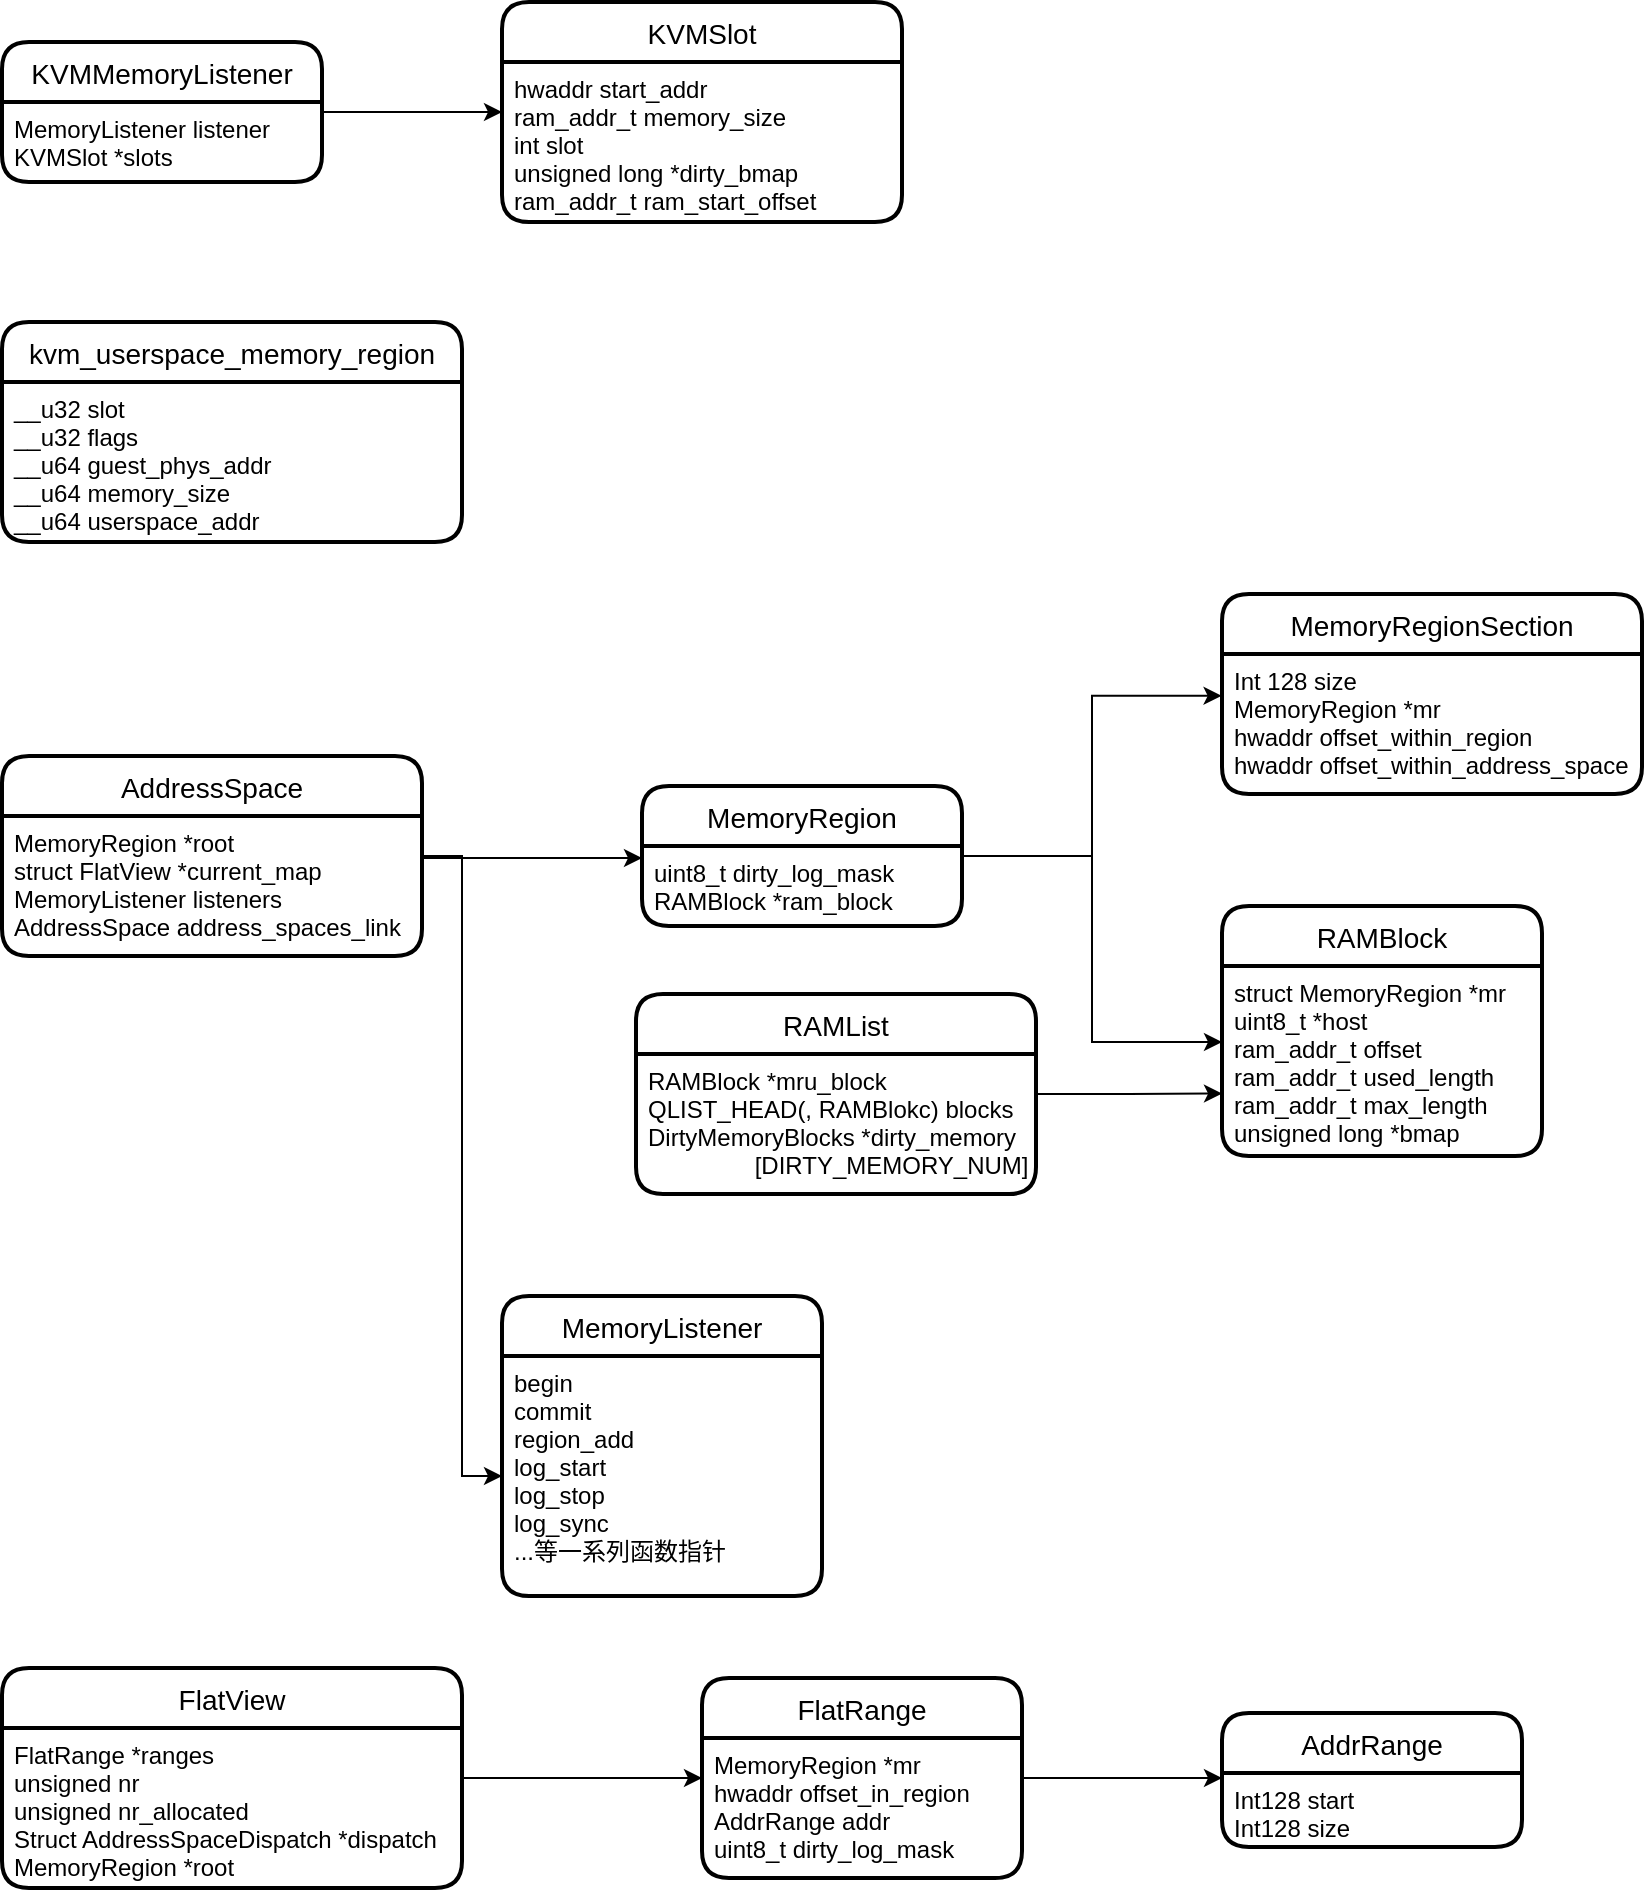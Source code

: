 <mxfile version="16.6.2" type="github" pages="2"><diagram id="FFm1CjLDhvsZAJ8UJkGk" name="qemu"><mxGraphModel dx="1102" dy="582" grid="1" gridSize="10" guides="1" tooltips="1" connect="1" arrows="1" fold="1" page="1" pageScale="1" pageWidth="827" pageHeight="1169" math="0" shadow="0"><root><mxCell id="0"/><mxCell id="1" parent="0"/><mxCell id="elSiB_iyrCa4nFJBdNDQ-5" value="" style="edgeStyle=orthogonalEdgeStyle;rounded=0;orthogonalLoop=1;jettySize=auto;html=1;entryX=0;entryY=0.5;entryDx=0;entryDy=0;" parent="1" source="SbdXYenPq5xae5jqd_Ih-22" target="elSiB_iyrCa4nFJBdNDQ-2" edge="1"><mxGeometry relative="1" as="geometry"><mxPoint x="215" y="697" as="targetPoint"/></mxGeometry></mxCell><mxCell id="SbdXYenPq5xae5jqd_Ih-22" value="AddressSpace" style="swimlane;childLayout=stackLayout;horizontal=1;startSize=30;horizontalStack=0;rounded=1;fontSize=14;fontStyle=0;strokeWidth=2;resizeParent=0;resizeLast=1;shadow=0;dashed=0;align=center;" parent="1" vertex="1"><mxGeometry x="110" y="497" width="210" height="100" as="geometry"/></mxCell><mxCell id="SbdXYenPq5xae5jqd_Ih-23" value="MemoryRegion *root&#xA;struct FlatView *current_map&#xA;MemoryListener listeners&#xA;AddressSpace address_spaces_link&#xA;" style="align=left;strokeColor=none;fillColor=none;spacingLeft=4;fontSize=12;verticalAlign=top;resizable=0;rotatable=0;part=1;" parent="SbdXYenPq5xae5jqd_Ih-22" vertex="1"><mxGeometry y="30" width="210" height="70" as="geometry"/></mxCell><mxCell id="MSrHvMbiz6i6o3Rqy8xf-26" value="" style="edgeStyle=orthogonalEdgeStyle;rounded=0;orthogonalLoop=1;jettySize=auto;html=1;entryX=-0.001;entryY=0.299;entryDx=0;entryDy=0;entryPerimeter=0;" parent="1" source="Jp5c128HgCXy6Zl3DQeJ-1" target="wUGpRDKcPO-MJknhLqAa-4" edge="1"><mxGeometry relative="1" as="geometry"><mxPoint x="710" y="547" as="targetPoint"/></mxGeometry></mxCell><mxCell id="MSrHvMbiz6i6o3Rqy8xf-34" value="" style="edgeStyle=orthogonalEdgeStyle;rounded=0;orthogonalLoop=1;jettySize=auto;html=1;entryX=0;entryY=0.4;entryDx=0;entryDy=0;entryPerimeter=0;" parent="1" source="Jp5c128HgCXy6Zl3DQeJ-1" target="MSrHvMbiz6i6o3Rqy8xf-29" edge="1"><mxGeometry relative="1" as="geometry"><mxPoint x="690" y="547" as="targetPoint"/></mxGeometry></mxCell><mxCell id="Jp5c128HgCXy6Zl3DQeJ-1" value="MemoryRegion" style="swimlane;childLayout=stackLayout;horizontal=1;startSize=30;horizontalStack=0;rounded=1;fontSize=14;fontStyle=0;strokeWidth=2;resizeParent=0;resizeLast=1;shadow=0;dashed=0;align=center;" parent="1" vertex="1"><mxGeometry x="430" y="512" width="160" height="70" as="geometry"/></mxCell><mxCell id="Jp5c128HgCXy6Zl3DQeJ-2" value="uint8_t dirty_log_mask&#xA;RAMBlock *ram_block" style="align=left;strokeColor=none;fillColor=none;spacingLeft=4;fontSize=12;verticalAlign=top;resizable=0;rotatable=0;part=1;" parent="Jp5c128HgCXy6Zl3DQeJ-1" vertex="1"><mxGeometry y="30" width="160" height="40" as="geometry"/></mxCell><mxCell id="wUGpRDKcPO-MJknhLqAa-1" value="KVMSlot" style="swimlane;childLayout=stackLayout;horizontal=1;startSize=30;horizontalStack=0;rounded=1;fontSize=14;fontStyle=0;strokeWidth=2;resizeParent=0;resizeLast=1;shadow=0;dashed=0;align=center;" parent="1" vertex="1"><mxGeometry x="360" y="120" width="200" height="110" as="geometry"/></mxCell><mxCell id="wUGpRDKcPO-MJknhLqAa-2" value="hwaddr start_addr&#xA;ram_addr_t memory_size&#xA;int slot&#xA;unsigned long *dirty_bmap&#xA;ram_addr_t ram_start_offset" style="align=left;strokeColor=none;fillColor=none;spacingLeft=4;fontSize=12;verticalAlign=top;resizable=0;rotatable=0;part=1;" parent="wUGpRDKcPO-MJknhLqAa-1" vertex="1"><mxGeometry y="30" width="200" height="80" as="geometry"/></mxCell><mxCell id="wUGpRDKcPO-MJknhLqAa-3" value="MemoryRegionSection" style="swimlane;childLayout=stackLayout;horizontal=1;startSize=30;horizontalStack=0;rounded=1;fontSize=14;fontStyle=0;strokeWidth=2;resizeParent=0;resizeLast=1;shadow=0;dashed=0;align=center;" parent="1" vertex="1"><mxGeometry x="720" y="416" width="210" height="100" as="geometry"/></mxCell><mxCell id="wUGpRDKcPO-MJknhLqAa-4" value="Int 128 size&#xA;MemoryRegion *mr&#xA;hwaddr offset_within_region&#xA;hwaddr offset_within_address_space" style="align=left;strokeColor=none;fillColor=none;spacingLeft=4;fontSize=12;verticalAlign=top;resizable=0;rotatable=0;part=1;" parent="wUGpRDKcPO-MJknhLqAa-3" vertex="1"><mxGeometry y="30" width="210" height="70" as="geometry"/></mxCell><mxCell id="MSrHvMbiz6i6o3Rqy8xf-18" value="" style="edgeStyle=orthogonalEdgeStyle;rounded=0;orthogonalLoop=1;jettySize=auto;html=1;" parent="1" source="wUGpRDKcPO-MJknhLqAa-5" edge="1"><mxGeometry relative="1" as="geometry"><mxPoint x="460" y="1008" as="targetPoint"/></mxGeometry></mxCell><mxCell id="wUGpRDKcPO-MJknhLqAa-5" value="FlatView" style="swimlane;childLayout=stackLayout;horizontal=1;startSize=30;horizontalStack=0;rounded=1;fontSize=14;fontStyle=0;strokeWidth=2;resizeParent=0;resizeLast=1;shadow=0;dashed=0;align=center;" parent="1" vertex="1"><mxGeometry x="110" y="953" width="230" height="110" as="geometry"/></mxCell><mxCell id="wUGpRDKcPO-MJknhLqAa-6" value="FlatRange *ranges&#xA;unsigned nr&#xA;unsigned nr_allocated&#xA;Struct AddressSpaceDispatch *dispatch&#xA;MemoryRegion *root&#xA;" style="align=left;strokeColor=none;fillColor=none;spacingLeft=4;fontSize=12;verticalAlign=top;resizable=0;rotatable=0;part=1;" parent="wUGpRDKcPO-MJknhLqAa-5" vertex="1"><mxGeometry y="30" width="230" height="80" as="geometry"/></mxCell><mxCell id="409N2AXQ0KSPRco3It57-8" value="" style="edgeStyle=orthogonalEdgeStyle;rounded=0;orthogonalLoop=1;jettySize=auto;html=1;" parent="1" source="wUGpRDKcPO-MJknhLqAa-10" edge="1"><mxGeometry relative="1" as="geometry"><mxPoint x="720" y="1008" as="targetPoint"/><Array as="points"><mxPoint x="720" y="1008"/><mxPoint x="720" y="1008"/></Array></mxGeometry></mxCell><mxCell id="wUGpRDKcPO-MJknhLqAa-10" value="FlatRange" style="swimlane;childLayout=stackLayout;horizontal=1;startSize=30;horizontalStack=0;rounded=1;fontSize=14;fontStyle=0;strokeWidth=2;resizeParent=0;resizeLast=1;shadow=0;dashed=0;align=center;" parent="1" vertex="1"><mxGeometry x="460" y="958" width="160" height="100" as="geometry"/></mxCell><mxCell id="wUGpRDKcPO-MJknhLqAa-11" value="MemoryRegion *mr&#xA;hwaddr offset_in_region&#xA;AddrRange addr&#xA;uint8_t dirty_log_mask" style="align=left;strokeColor=none;fillColor=none;spacingLeft=4;fontSize=12;verticalAlign=top;resizable=0;rotatable=0;part=1;" parent="wUGpRDKcPO-MJknhLqAa-10" vertex="1"><mxGeometry y="30" width="160" height="70" as="geometry"/></mxCell><mxCell id="wUGpRDKcPO-MJknhLqAa-15" value="" style="edgeStyle=orthogonalEdgeStyle;rounded=0;orthogonalLoop=1;jettySize=auto;html=1;" parent="1" edge="1"><mxGeometry relative="1" as="geometry"><mxPoint x="320" y="548" as="sourcePoint"/><mxPoint x="430" y="548" as="targetPoint"/></mxGeometry></mxCell><mxCell id="MSrHvMbiz6i6o3Rqy8xf-23" value="" style="edgeStyle=orthogonalEdgeStyle;rounded=0;orthogonalLoop=1;jettySize=auto;html=1;" parent="1" source="MSrHvMbiz6i6o3Rqy8xf-1" target="wUGpRDKcPO-MJknhLqAa-2" edge="1"><mxGeometry relative="1" as="geometry"><Array as="points"><mxPoint x="340" y="175"/><mxPoint x="340" y="175"/></Array></mxGeometry></mxCell><object label="KVMMemoryListener" KVM="1" id="MSrHvMbiz6i6o3Rqy8xf-1"><mxCell style="swimlane;childLayout=stackLayout;horizontal=1;startSize=30;horizontalStack=0;rounded=1;fontSize=14;fontStyle=0;strokeWidth=2;resizeParent=0;resizeLast=1;shadow=0;dashed=0;align=center;" parent="1" vertex="1"><mxGeometry x="110" y="140" width="160" height="70" as="geometry"/></mxCell></object><mxCell id="MSrHvMbiz6i6o3Rqy8xf-2" value="MemoryListener listener&#xA;KVMSlot *slots" style="align=left;strokeColor=none;fillColor=none;spacingLeft=4;fontSize=12;verticalAlign=top;resizable=0;rotatable=0;part=1;" parent="MSrHvMbiz6i6o3Rqy8xf-1" vertex="1"><mxGeometry y="30" width="160" height="40" as="geometry"/></mxCell><mxCell id="MSrHvMbiz6i6o3Rqy8xf-28" value="RAMBlock" style="swimlane;childLayout=stackLayout;horizontal=1;startSize=30;horizontalStack=0;rounded=1;fontSize=14;fontStyle=0;strokeWidth=2;resizeParent=0;resizeLast=1;shadow=0;dashed=0;align=center;" parent="1" vertex="1"><mxGeometry x="720" y="572" width="160" height="125" as="geometry"/></mxCell><mxCell id="MSrHvMbiz6i6o3Rqy8xf-29" value="struct MemoryRegion *mr&#xA;uint8_t *host&#xA;ram_addr_t offset&#xA;ram_addr_t used_length&#xA;ram_addr_t max_length&#xA;unsigned long *bmap" style="align=left;strokeColor=none;fillColor=none;spacingLeft=4;fontSize=12;verticalAlign=top;resizable=0;rotatable=0;part=1;" parent="MSrHvMbiz6i6o3Rqy8xf-28" vertex="1"><mxGeometry y="30" width="160" height="95" as="geometry"/></mxCell><mxCell id="MSrHvMbiz6i6o3Rqy8xf-40" value="" style="edgeStyle=orthogonalEdgeStyle;rounded=0;orthogonalLoop=1;jettySize=auto;html=1;entryX=0;entryY=0.75;entryDx=0;entryDy=0;" parent="1" source="MSrHvMbiz6i6o3Rqy8xf-36" edge="1"><mxGeometry relative="1" as="geometry"><mxPoint x="720" y="665.75" as="targetPoint"/></mxGeometry></mxCell><mxCell id="MSrHvMbiz6i6o3Rqy8xf-36" value="RAMList" style="swimlane;childLayout=stackLayout;horizontal=1;startSize=30;horizontalStack=0;rounded=1;fontSize=14;fontStyle=0;strokeWidth=2;resizeParent=0;resizeLast=1;shadow=0;dashed=0;align=center;" parent="1" vertex="1"><mxGeometry x="427" y="616" width="200" height="100" as="geometry"/></mxCell><mxCell id="MSrHvMbiz6i6o3Rqy8xf-37" value="RAMBlock *mru_block&#xA;QLIST_HEAD(, RAMBlokc) blocks&#xA;DirtyMemoryBlocks *dirty_memory&#xA;                [DIRTY_MEMORY_NUM]" style="align=left;strokeColor=none;fillColor=none;spacingLeft=4;fontSize=12;verticalAlign=top;resizable=0;rotatable=0;part=1;" parent="MSrHvMbiz6i6o3Rqy8xf-36" vertex="1"><mxGeometry y="30" width="200" height="70" as="geometry"/></mxCell><mxCell id="elSiB_iyrCa4nFJBdNDQ-1" value="MemoryListener" style="swimlane;childLayout=stackLayout;horizontal=1;startSize=30;horizontalStack=0;rounded=1;fontSize=14;fontStyle=0;strokeWidth=2;resizeParent=0;resizeLast=1;shadow=0;dashed=0;align=center;" parent="1" vertex="1"><mxGeometry x="360" y="767" width="160" height="150" as="geometry"/></mxCell><mxCell id="elSiB_iyrCa4nFJBdNDQ-2" value="begin&#xA;commit&#xA;region_add&#xA;log_start&#xA;log_stop&#xA;log_sync&#xA;...等一系列函数指针" style="align=left;strokeColor=none;fillColor=none;spacingLeft=4;fontSize=12;verticalAlign=top;resizable=0;rotatable=0;part=1;" parent="elSiB_iyrCa4nFJBdNDQ-1" vertex="1"><mxGeometry y="30" width="160" height="120" as="geometry"/></mxCell><mxCell id="409N2AXQ0KSPRco3It57-1" value="kvm_userspace_memory_region" style="swimlane;childLayout=stackLayout;horizontal=1;startSize=30;horizontalStack=0;rounded=1;fontSize=14;fontStyle=0;strokeWidth=2;resizeParent=0;resizeLast=1;shadow=0;dashed=0;align=center;" parent="1" vertex="1"><mxGeometry x="110" y="280" width="230" height="110" as="geometry"/></mxCell><mxCell id="409N2AXQ0KSPRco3It57-2" value="__u32 slot&#xA;__u32 flags&#xA;__u64 guest_phys_addr&#xA;__u64 memory_size&#xA;__u64 userspace_addr" style="align=left;strokeColor=none;fillColor=none;spacingLeft=4;fontSize=12;verticalAlign=top;resizable=0;rotatable=0;part=1;" parent="409N2AXQ0KSPRco3It57-1" vertex="1"><mxGeometry y="30" width="230" height="80" as="geometry"/></mxCell><mxCell id="409N2AXQ0KSPRco3It57-3" value="AddrRange" style="swimlane;childLayout=stackLayout;horizontal=1;startSize=30;horizontalStack=0;rounded=1;fontSize=14;fontStyle=0;strokeWidth=2;resizeParent=0;resizeLast=1;shadow=0;dashed=0;align=center;" parent="1" vertex="1"><mxGeometry x="720" y="975.5" width="150" height="67" as="geometry"/></mxCell><mxCell id="409N2AXQ0KSPRco3It57-4" value="Int128 start&#xA;Int128 size" style="align=left;strokeColor=none;fillColor=none;spacingLeft=4;fontSize=12;verticalAlign=top;resizable=0;rotatable=0;part=1;" parent="409N2AXQ0KSPRco3It57-3" vertex="1"><mxGeometry y="30" width="150" height="37" as="geometry"/></mxCell></root></mxGraphModel></diagram><diagram id="SVPdgExtr4T3M3GuDkJg" name="kvm"><mxGraphModel dx="1102" dy="695" grid="1" gridSize="10" guides="1" tooltips="1" connect="1" arrows="1" fold="1" page="1" pageScale="1" pageWidth="827" pageHeight="1169" math="0" shadow="0"><root><mxCell id="5kc4DMP8WYJrpm6xN5Mn-0"/><mxCell id="5kc4DMP8WYJrpm6xN5Mn-1" parent="5kc4DMP8WYJrpm6xN5Mn-0"/><mxCell id="5kc4DMP8WYJrpm6xN5Mn-2" value="kvm_memory_slot" style="swimlane;childLayout=stackLayout;horizontal=1;startSize=30;horizontalStack=0;rounded=1;fontSize=14;fontStyle=0;strokeWidth=2;resizeParent=0;resizeLast=1;shadow=0;dashed=0;align=center;" vertex="1" parent="5kc4DMP8WYJrpm6xN5Mn-1"><mxGeometry x="130" y="90" width="180" height="110" as="geometry"/></mxCell><mxCell id="5kc4DMP8WYJrpm6xN5Mn-3" value="gfn_t base_gfn&#10;unsigned long npages&#10;unsigned long *dirty_bitmap&#10;unsigned long userspace_addr&#10;u32 flags" style="align=left;strokeColor=none;fillColor=none;spacingLeft=4;fontSize=12;verticalAlign=top;resizable=0;rotatable=0;part=1;" vertex="1" parent="5kc4DMP8WYJrpm6xN5Mn-2"><mxGeometry y="30" width="180" height="80" as="geometry"/></mxCell></root></mxGraphModel></diagram></mxfile>